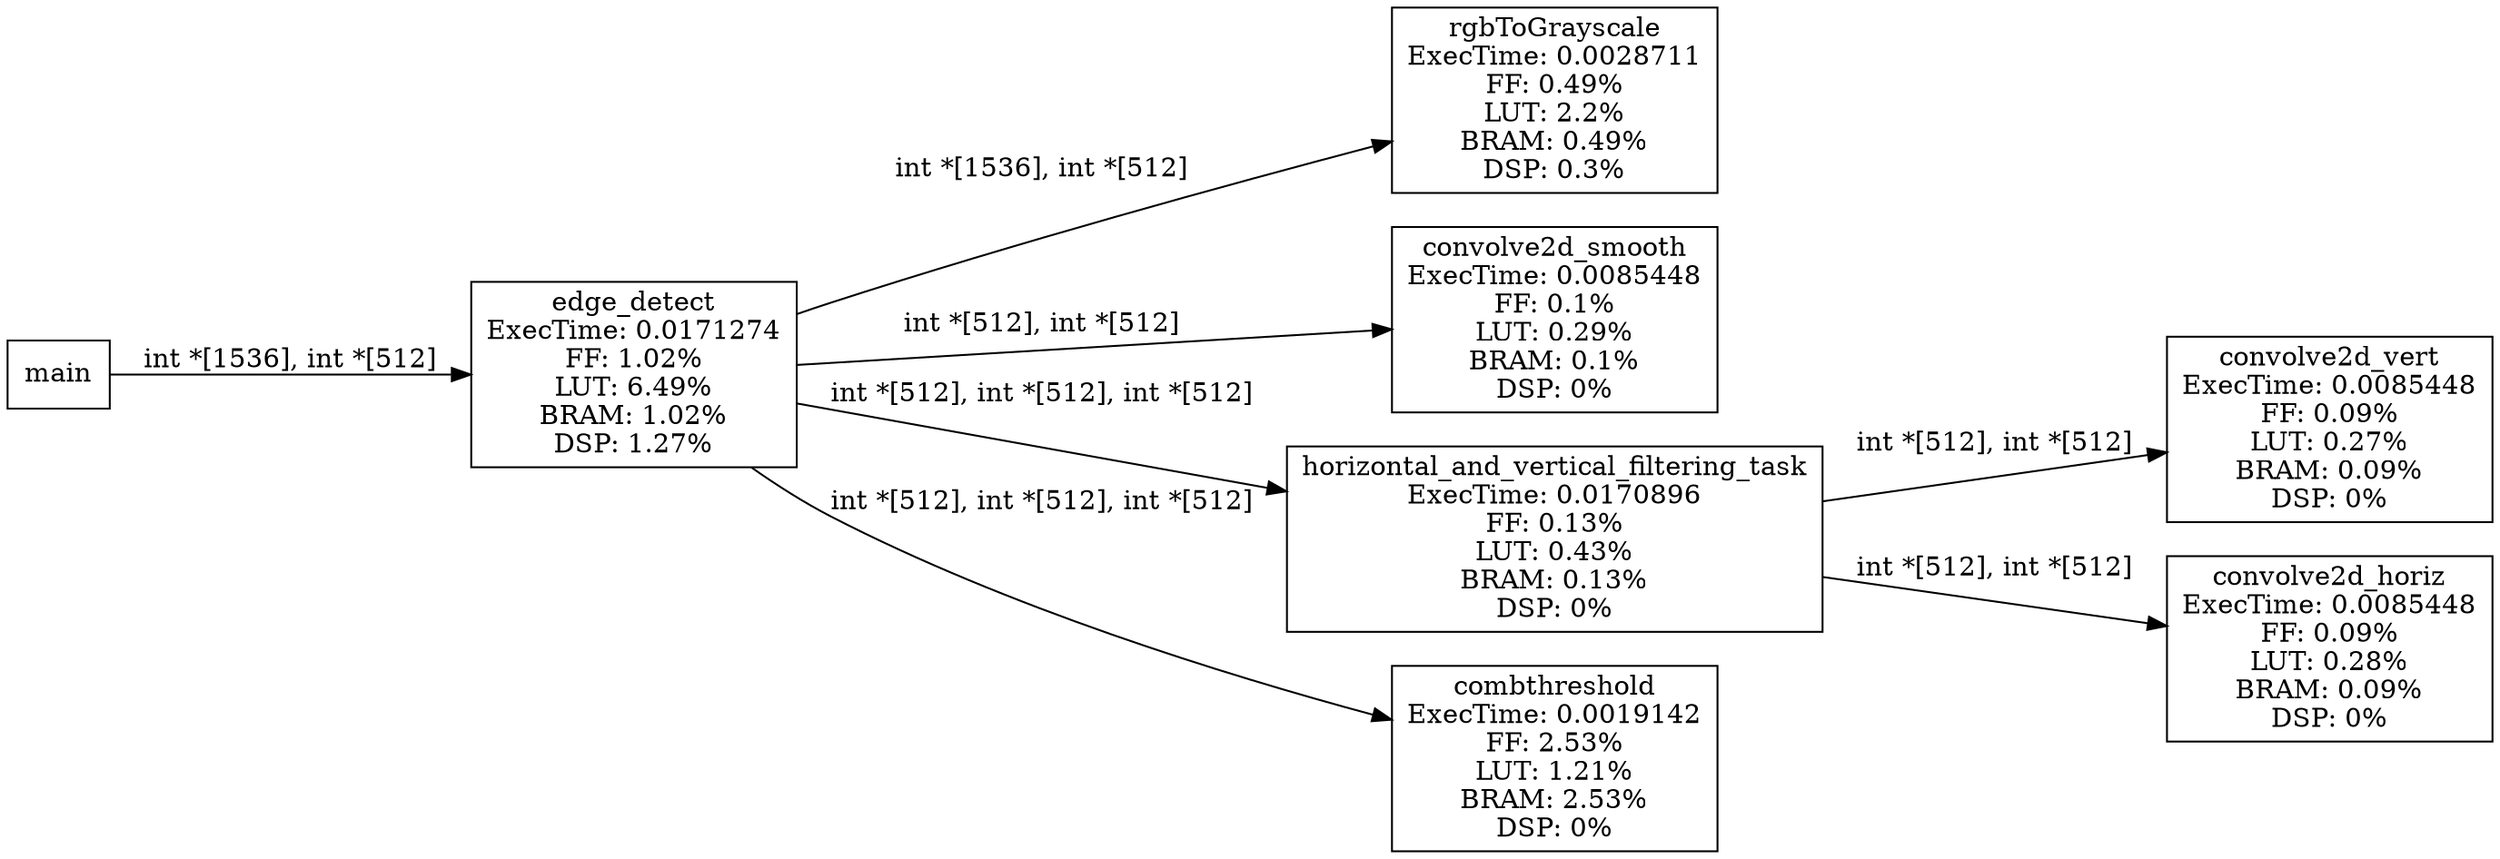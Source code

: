 digraph static_call_graph {
	rankdir=LR;
	node [shape=rectangle]

	"edge_detect" [label="edge_detect\nExecTime: 0.0171274\nFF: 1.02%\nLUT: 6.49%\nBRAM: 1.02%\nDSP: 1.27%"]
	"rgbToGrayscale" [label="rgbToGrayscale\nExecTime: 0.0028711\nFF: 0.49%\nLUT: 2.2%\nBRAM: 0.49%\nDSP: 0.3%"]
	"convolve2d_smooth" [label="convolve2d_smooth\nExecTime: 0.0085448\nFF: 0.1%\nLUT: 0.29%\nBRAM: 0.1%\nDSP: 0%"]
	"horizontal_and_vertical_filtering_task" [label="horizontal_and_vertical_filtering_task\nExecTime: 0.0170896\nFF: 0.13%\nLUT: 0.43%\nBRAM: 0.13%\nDSP: 0%"]
	"combthreshold" [label="combthreshold\nExecTime: 0.0019142\nFF: 2.53%\nLUT: 1.21%\nBRAM: 2.53%\nDSP: 0%"]
	"convolve2d_vert" [label="convolve2d_vert\nExecTime: 0.0085448\nFF: 0.09%\nLUT: 0.27%\nBRAM: 0.09%\nDSP: 0%"]
	"convolve2d_horiz" [label="convolve2d_horiz\nExecTime: 0.0085448\nFF: 0.09%\nLUT: 0.28%\nBRAM: 0.09%\nDSP: 0%"]

	"edge_detect"->"rgbToGrayscale" [label="int *[1536], int *[512]"];
	"edge_detect"->"convolve2d_smooth" [label="int *[512], int *[512]"];
	"edge_detect"->"horizontal_and_vertical_filtering_task" [label="int *[512], int *[512], int *[512]"];
	"edge_detect"->"combthreshold" [label="int *[512], int *[512], int *[512]"];
	"horizontal_and_vertical_filtering_task"->"convolve2d_vert" [label="int *[512], int *[512]"];
	"horizontal_and_vertical_filtering_task"->"convolve2d_horiz" [label="int *[512], int *[512]"];
	"main"->"edge_detect" [label="int *[1536], int *[512]"];
}
